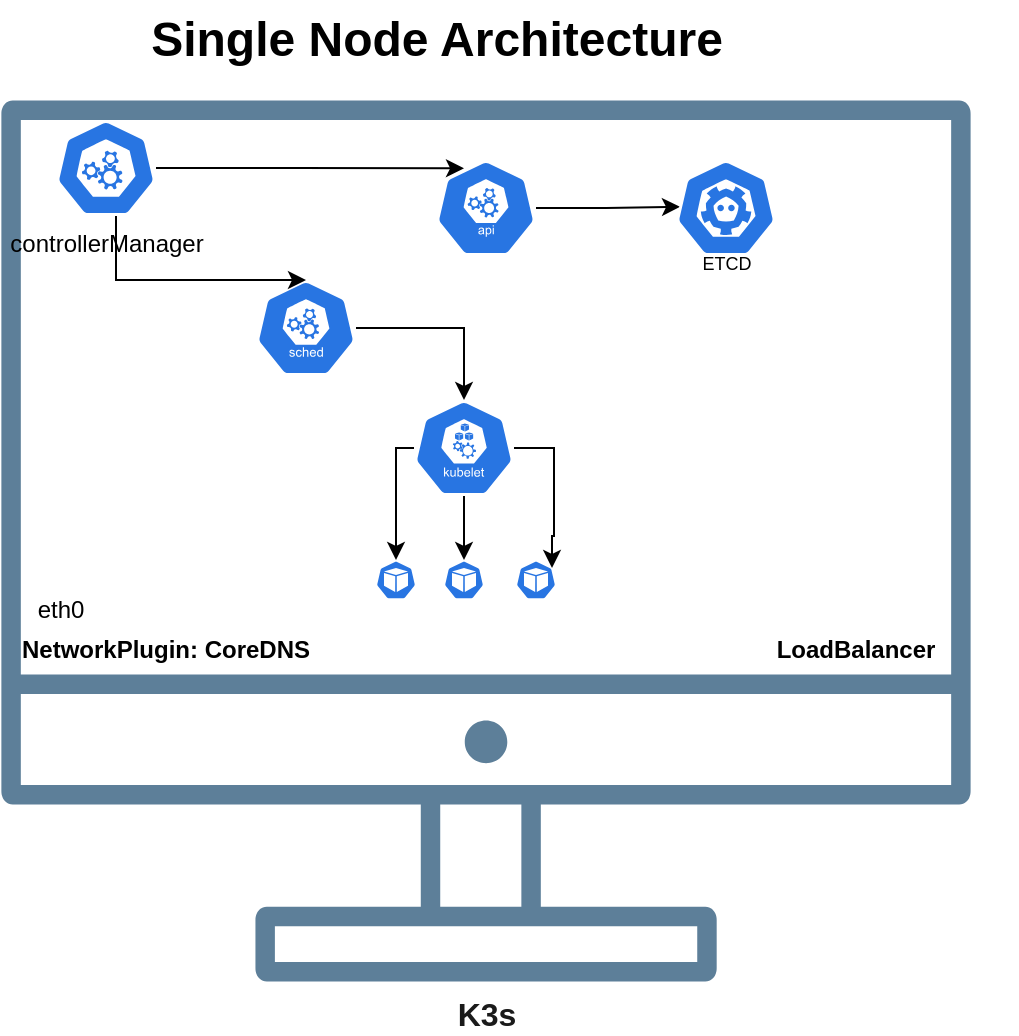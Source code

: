 <mxfile version="21.0.6" type="github">
  <diagram name="Page-1" id="dBFETTc5q_xYWAw8RrzY">
    <mxGraphModel dx="1050" dy="573" grid="1" gridSize="10" guides="1" tooltips="1" connect="1" arrows="1" fold="1" page="1" pageScale="1" pageWidth="827" pageHeight="1169" math="0" shadow="0">
      <root>
        <mxCell id="0" />
        <mxCell id="1" parent="0" />
        <mxCell id="FWDkDD-KKalTrDV_K7_r-3" value="&lt;font style=&quot;font-size: 16px;&quot;&gt;&lt;b&gt;K3s&lt;/b&gt;&lt;/font&gt;" style="sketch=0;outlineConnect=0;fontColor=#1A1A1A;strokeColor=#D0CEE2;fillColor=#5D7F99;dashed=0;verticalLabelPosition=bottom;verticalAlign=top;align=center;html=1;fontSize=12;fontStyle=0;aspect=fixed;shape=mxgraph.aws4.illustration_desktop;pointerEvents=1;labelBackgroundColor=none;" vertex="1" parent="1">
          <mxGeometry x="182.69" y="70" width="484.61" height="441" as="geometry" />
        </mxCell>
        <mxCell id="FWDkDD-KKalTrDV_K7_r-15" style="edgeStyle=orthogonalEdgeStyle;rounded=0;orthogonalLoop=1;jettySize=auto;html=1;entryX=0.04;entryY=0.487;entryDx=0;entryDy=0;entryPerimeter=0;" edge="1" parent="1" source="FWDkDD-KKalTrDV_K7_r-9" target="FWDkDD-KKalTrDV_K7_r-10">
          <mxGeometry relative="1" as="geometry" />
        </mxCell>
        <mxCell id="FWDkDD-KKalTrDV_K7_r-9" value="" style="sketch=0;html=1;dashed=0;whitespace=wrap;fillColor=#2875E2;strokeColor=#ffffff;points=[[0.005,0.63,0],[0.1,0.2,0],[0.9,0.2,0],[0.5,0,0],[0.995,0.63,0],[0.72,0.99,0],[0.5,1,0],[0.28,0.99,0]];verticalLabelPosition=bottom;align=center;verticalAlign=top;shape=mxgraph.kubernetes.icon;prIcon=api" vertex="1" parent="1">
          <mxGeometry x="400" y="100" width="50" height="48" as="geometry" />
        </mxCell>
        <mxCell id="FWDkDD-KKalTrDV_K7_r-10" value="" style="sketch=0;html=1;dashed=0;whitespace=wrap;fillColor=#2875E2;strokeColor=#ffffff;points=[[0.005,0.63,0],[0.1,0.2,0],[0.9,0.2,0],[0.5,0,0],[0.995,0.63,0],[0.72,0.99,0],[0.5,1,0],[0.28,0.99,0]];verticalLabelPosition=bottom;align=center;verticalAlign=top;shape=mxgraph.kubernetes.icon;prIcon=etcd" vertex="1" parent="1">
          <mxGeometry x="520" y="100" width="50" height="48" as="geometry" />
        </mxCell>
        <mxCell id="FWDkDD-KKalTrDV_K7_r-11" value="&lt;font style=&quot;font-size: 9px;&quot;&gt;ETCD&lt;/font&gt;" style="text;html=1;strokeColor=none;fillColor=none;align=center;verticalAlign=middle;whiteSpace=wrap;rounded=0;" vertex="1" parent="1">
          <mxGeometry x="512.5" y="141" width="65" height="20" as="geometry" />
        </mxCell>
        <mxCell id="FWDkDD-KKalTrDV_K7_r-35" style="edgeStyle=orthogonalEdgeStyle;rounded=0;orthogonalLoop=1;jettySize=auto;html=1;entryX=0.5;entryY=0;entryDx=0;entryDy=0;entryPerimeter=0;" edge="1" parent="1" source="FWDkDD-KKalTrDV_K7_r-16" target="FWDkDD-KKalTrDV_K7_r-18">
          <mxGeometry relative="1" as="geometry" />
        </mxCell>
        <mxCell id="FWDkDD-KKalTrDV_K7_r-16" value="" style="sketch=0;html=1;dashed=0;whitespace=wrap;fillColor=#2875E2;strokeColor=#ffffff;points=[[0.005,0.63,0],[0.1,0.2,0],[0.9,0.2,0],[0.5,0,0],[0.995,0.63,0],[0.72,0.99,0],[0.5,1,0],[0.28,0.99,0]];verticalLabelPosition=bottom;align=center;verticalAlign=top;shape=mxgraph.kubernetes.icon;prIcon=sched" vertex="1" parent="1">
          <mxGeometry x="310" y="160" width="50" height="48" as="geometry" />
        </mxCell>
        <mxCell id="FWDkDD-KKalTrDV_K7_r-28" style="edgeStyle=orthogonalEdgeStyle;rounded=0;orthogonalLoop=1;jettySize=auto;html=1;entryX=0.5;entryY=0;entryDx=0;entryDy=0;entryPerimeter=0;" edge="1" parent="1" source="FWDkDD-KKalTrDV_K7_r-18" target="FWDkDD-KKalTrDV_K7_r-26">
          <mxGeometry relative="1" as="geometry" />
        </mxCell>
        <mxCell id="FWDkDD-KKalTrDV_K7_r-30" style="edgeStyle=orthogonalEdgeStyle;rounded=0;orthogonalLoop=1;jettySize=auto;html=1;entryX=0.9;entryY=0.2;entryDx=0;entryDy=0;entryPerimeter=0;" edge="1" parent="1" source="FWDkDD-KKalTrDV_K7_r-18" target="FWDkDD-KKalTrDV_K7_r-27">
          <mxGeometry relative="1" as="geometry" />
        </mxCell>
        <mxCell id="FWDkDD-KKalTrDV_K7_r-32" style="edgeStyle=orthogonalEdgeStyle;rounded=0;orthogonalLoop=1;jettySize=auto;html=1;entryX=0.5;entryY=0;entryDx=0;entryDy=0;entryPerimeter=0;" edge="1" parent="1" source="FWDkDD-KKalTrDV_K7_r-18" target="FWDkDD-KKalTrDV_K7_r-23">
          <mxGeometry relative="1" as="geometry">
            <Array as="points">
              <mxPoint x="380" y="244" />
            </Array>
          </mxGeometry>
        </mxCell>
        <mxCell id="FWDkDD-KKalTrDV_K7_r-18" value="" style="sketch=0;html=1;dashed=0;whitespace=wrap;fillColor=#2875E2;strokeColor=#ffffff;points=[[0.005,0.63,0],[0.1,0.2,0],[0.9,0.2,0],[0.5,0,0],[0.995,0.63,0],[0.72,0.99,0],[0.5,1,0],[0.28,0.99,0]];verticalLabelPosition=bottom;align=center;verticalAlign=top;shape=mxgraph.kubernetes.icon;prIcon=kubelet" vertex="1" parent="1">
          <mxGeometry x="389" y="220" width="50" height="48" as="geometry" />
        </mxCell>
        <mxCell id="FWDkDD-KKalTrDV_K7_r-19" value="&lt;b&gt;NetworkPlugin: CoreDNS&lt;/b&gt;" style="text;html=1;strokeColor=none;fillColor=none;align=center;verticalAlign=middle;whiteSpace=wrap;rounded=0;" vertex="1" parent="1">
          <mxGeometry x="185" y="330" width="160" height="30" as="geometry" />
        </mxCell>
        <mxCell id="FWDkDD-KKalTrDV_K7_r-20" value="&lt;b&gt;LoadBalancer&lt;/b&gt;" style="text;html=1;strokeColor=none;fillColor=none;align=center;verticalAlign=middle;whiteSpace=wrap;rounded=0;" vertex="1" parent="1">
          <mxGeometry x="530" y="330" width="160" height="30" as="geometry" />
        </mxCell>
        <mxCell id="FWDkDD-KKalTrDV_K7_r-21" value="eth0" style="text;html=1;strokeColor=none;fillColor=none;align=center;verticalAlign=middle;whiteSpace=wrap;rounded=0;" vertex="1" parent="1">
          <mxGeometry x="185" y="310" width="55" height="30" as="geometry" />
        </mxCell>
        <mxCell id="FWDkDD-KKalTrDV_K7_r-23" value="" style="sketch=0;html=1;dashed=0;whitespace=wrap;fillColor=#2875E2;strokeColor=#ffffff;points=[[0.005,0.63,0],[0.1,0.2,0],[0.9,0.2,0],[0.5,0,0],[0.995,0.63,0],[0.72,0.99,0],[0.5,1,0],[0.28,0.99,0]];verticalLabelPosition=bottom;align=center;verticalAlign=top;shape=mxgraph.kubernetes.icon;prIcon=pod" vertex="1" parent="1">
          <mxGeometry x="370" y="300" width="20" height="20" as="geometry" />
        </mxCell>
        <mxCell id="FWDkDD-KKalTrDV_K7_r-26" value="" style="sketch=0;html=1;dashed=0;whitespace=wrap;fillColor=#2875E2;strokeColor=#ffffff;points=[[0.005,0.63,0],[0.1,0.2,0],[0.9,0.2,0],[0.5,0,0],[0.995,0.63,0],[0.72,0.99,0],[0.5,1,0],[0.28,0.99,0]];verticalLabelPosition=bottom;align=center;verticalAlign=top;shape=mxgraph.kubernetes.icon;prIcon=pod" vertex="1" parent="1">
          <mxGeometry x="404" y="300" width="20" height="20" as="geometry" />
        </mxCell>
        <mxCell id="FWDkDD-KKalTrDV_K7_r-27" value="" style="sketch=0;html=1;dashed=0;whitespace=wrap;fillColor=#2875E2;strokeColor=#ffffff;points=[[0.005,0.63,0],[0.1,0.2,0],[0.9,0.2,0],[0.5,0,0],[0.995,0.63,0],[0.72,0.99,0],[0.5,1,0],[0.28,0.99,0]];verticalLabelPosition=bottom;align=center;verticalAlign=top;shape=mxgraph.kubernetes.icon;prIcon=pod" vertex="1" parent="1">
          <mxGeometry x="440" y="300" width="20" height="20" as="geometry" />
        </mxCell>
        <mxCell id="FWDkDD-KKalTrDV_K7_r-34" style="edgeStyle=orthogonalEdgeStyle;rounded=0;orthogonalLoop=1;jettySize=auto;html=1;entryX=0.5;entryY=0;entryDx=0;entryDy=0;entryPerimeter=0;" edge="1" parent="1" source="FWDkDD-KKalTrDV_K7_r-33" target="FWDkDD-KKalTrDV_K7_r-16">
          <mxGeometry relative="1" as="geometry">
            <Array as="points">
              <mxPoint x="240" y="160" />
            </Array>
          </mxGeometry>
        </mxCell>
        <mxCell id="FWDkDD-KKalTrDV_K7_r-36" style="edgeStyle=orthogonalEdgeStyle;rounded=0;orthogonalLoop=1;jettySize=auto;html=1;entryX=0.28;entryY=0.087;entryDx=0;entryDy=0;entryPerimeter=0;" edge="1" parent="1" source="FWDkDD-KKalTrDV_K7_r-33" target="FWDkDD-KKalTrDV_K7_r-9">
          <mxGeometry relative="1" as="geometry" />
        </mxCell>
        <mxCell id="FWDkDD-KKalTrDV_K7_r-33" value="controllerManager" style="sketch=0;html=1;dashed=0;whitespace=wrap;fillColor=#2875E2;strokeColor=#ffffff;points=[[0.005,0.63,0],[0.1,0.2,0],[0.9,0.2,0],[0.5,0,0],[0.995,0.63,0],[0.72,0.99,0],[0.5,1,0],[0.28,0.99,0]];verticalLabelPosition=bottom;align=center;verticalAlign=top;shape=mxgraph.kubernetes.icon;prIcon=master" vertex="1" parent="1">
          <mxGeometry x="210" y="80" width="50" height="48" as="geometry" />
        </mxCell>
        <mxCell id="FWDkDD-KKalTrDV_K7_r-37" value="Single Node Architecture" style="text;strokeColor=none;fillColor=none;html=1;fontSize=24;fontStyle=1;verticalAlign=middle;align=center;" vertex="1" parent="1">
          <mxGeometry x="350" y="20" width="100" height="40" as="geometry" />
        </mxCell>
      </root>
    </mxGraphModel>
  </diagram>
</mxfile>

